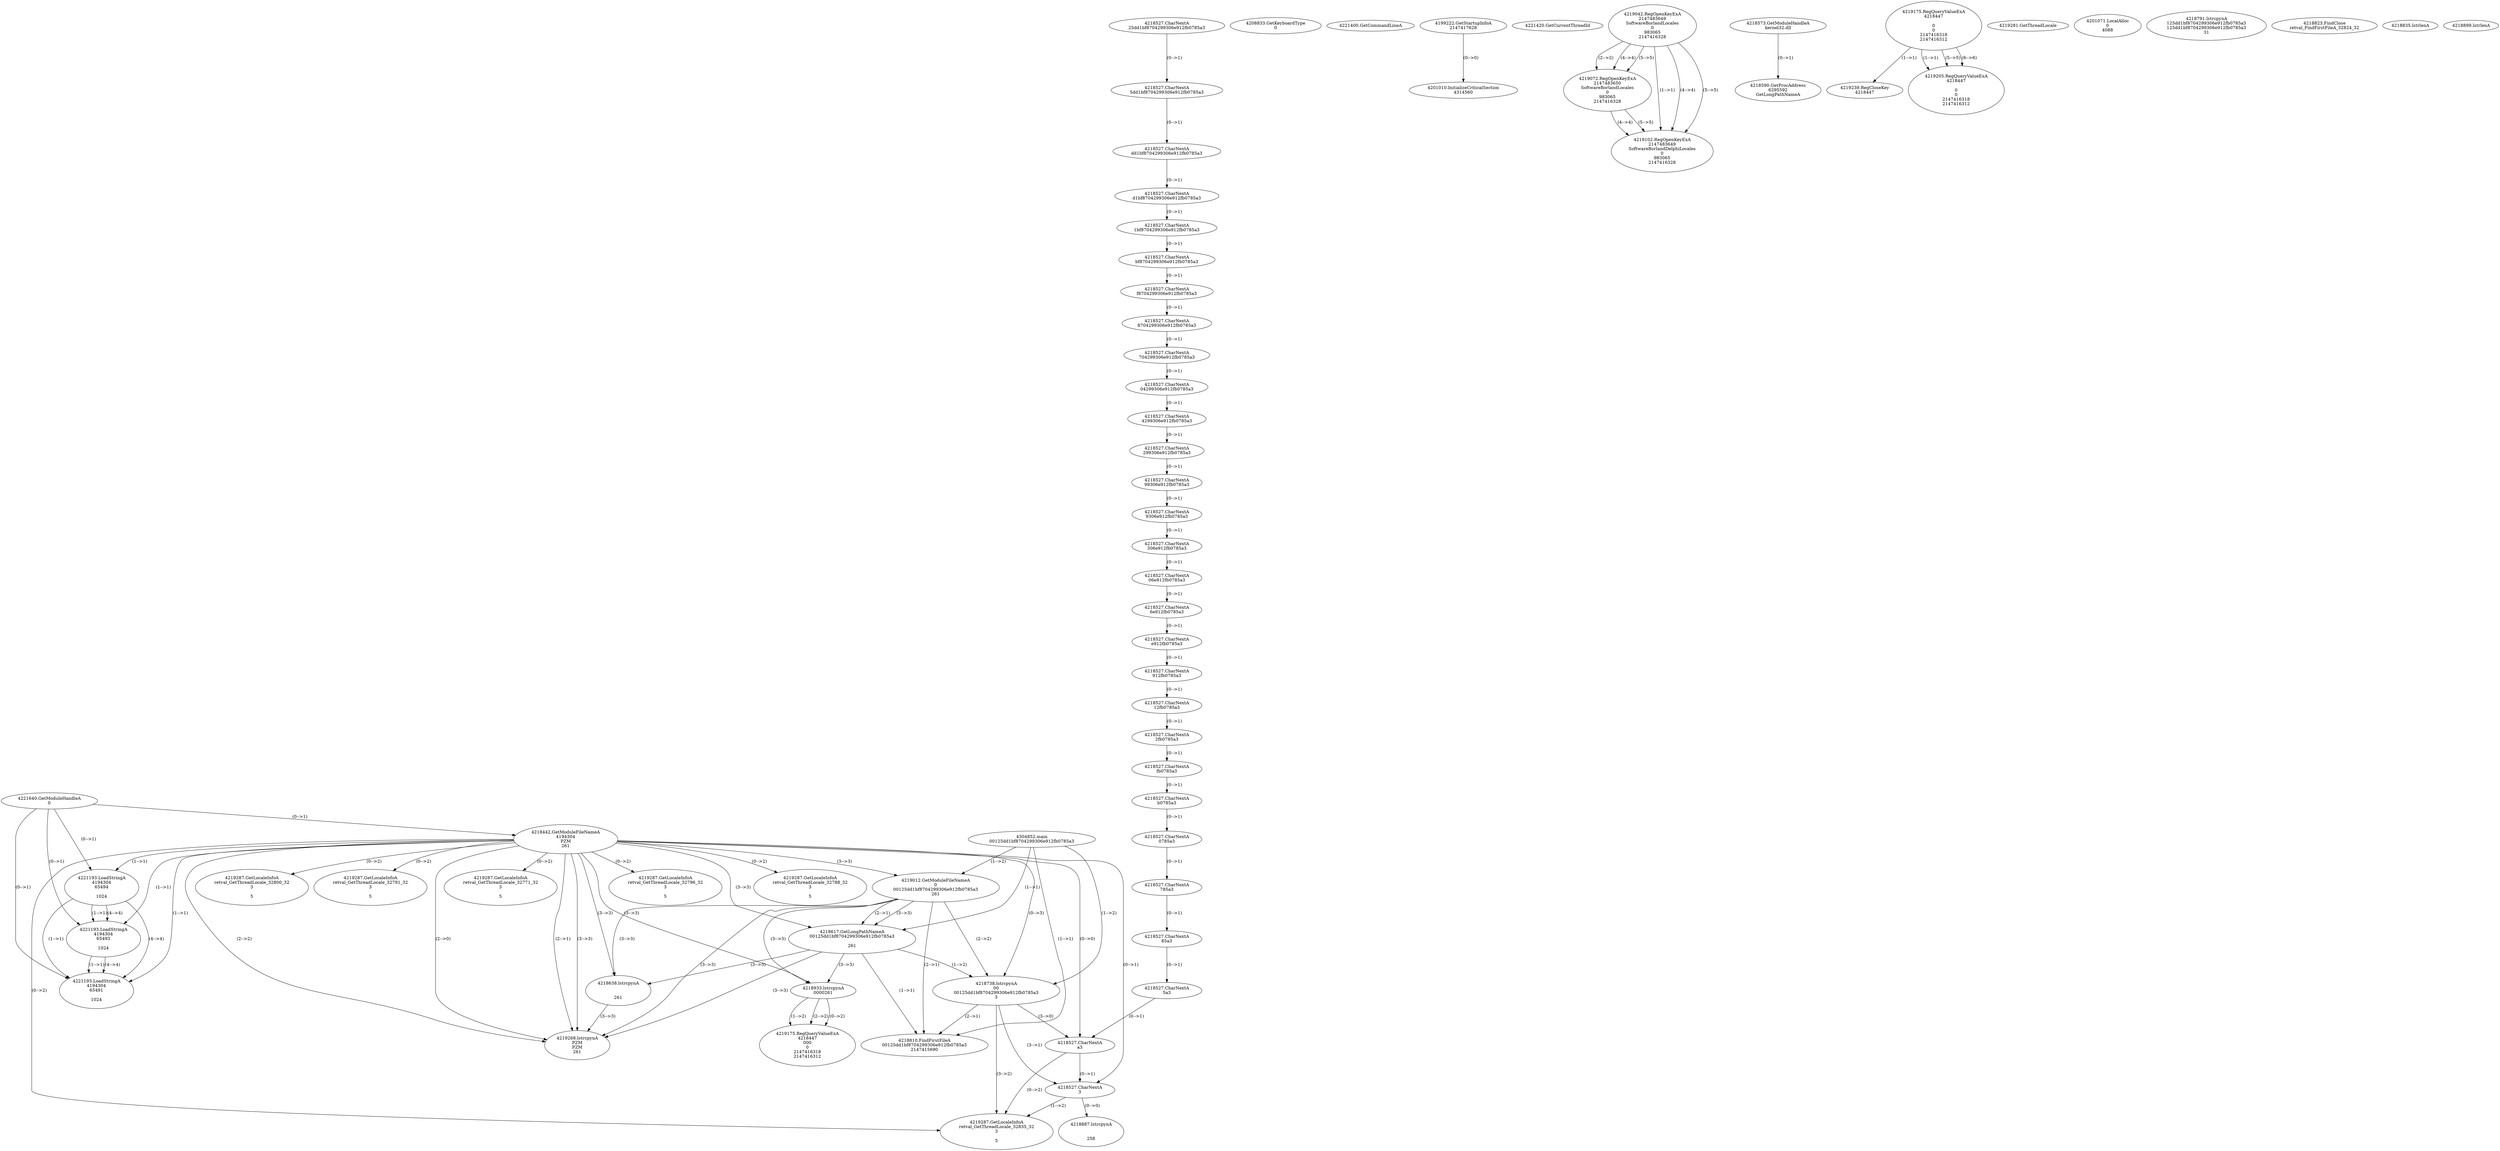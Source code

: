 // Global SCDG with merge call
digraph {
	0 [label="4304852.main
00125dd1bf8704299306e912fb0785a3"]
	1 [label="4221640.GetModuleHandleA
0"]
	2 [label="4208833.GetKeyboardType
0"]
	3 [label="4221400.GetCommandLineA
"]
	4 [label="4199222.GetStartupInfoA
2147417628"]
	5 [label="4221420.GetCurrentThreadId
"]
	6 [label="4218442.GetModuleFileNameA
4194304
PZM
261"]
	1 -> 6 [label="(0-->1)"]
	7 [label="4219012.GetModuleFileNameA
0
00125dd1bf8704299306e912fb0785a3
261"]
	0 -> 7 [label="(1-->2)"]
	6 -> 7 [label="(3-->3)"]
	8 [label="4219042.RegOpenKeyExA
2147483649
Software\Borland\Locales
0
983065
2147416328"]
	9 [label="4219072.RegOpenKeyExA
2147483650
Software\Borland\Locales
0
983065
2147416328"]
	8 -> 9 [label="(2-->2)"]
	8 -> 9 [label="(4-->4)"]
	8 -> 9 [label="(5-->5)"]
	10 [label="4218573.GetModuleHandleA
kernel32.dll"]
	11 [label="4218590.GetProcAddress
6295592
GetLongPathNameA"]
	10 -> 11 [label="(0-->1)"]
	12 [label="4218617.GetLongPathNameA
00125dd1bf8704299306e912fb0785a3

261"]
	0 -> 12 [label="(1-->1)"]
	7 -> 12 [label="(2-->1)"]
	6 -> 12 [label="(3-->3)"]
	7 -> 12 [label="(3-->3)"]
	13 [label="4218638.lstrcpynA


261"]
	6 -> 13 [label="(3-->3)"]
	7 -> 13 [label="(3-->3)"]
	12 -> 13 [label="(3-->3)"]
	14 [label="4219175.RegQueryValueExA
4218447

0
0
2147416318
2147416312"]
	15 [label="4219239.RegCloseKey
4218447"]
	14 -> 15 [label="(1-->1)"]
	16 [label="4219268.lstrcpynA
PZM
PZM
261"]
	6 -> 16 [label="(2-->1)"]
	6 -> 16 [label="(2-->2)"]
	6 -> 16 [label="(3-->3)"]
	7 -> 16 [label="(3-->3)"]
	12 -> 16 [label="(3-->3)"]
	13 -> 16 [label="(3-->3)"]
	6 -> 16 [label="(2-->0)"]
	17 [label="4219281.GetThreadLocale
"]
	18 [label="4219287.GetLocaleInfoA
retval_GetThreadLocale_32788_32
3

5"]
	6 -> 18 [label="(0-->2)"]
	19 [label="4221193.LoadStringA
4194304
65494

1024"]
	1 -> 19 [label="(0-->1)"]
	6 -> 19 [label="(1-->1)"]
	20 [label="4221193.LoadStringA
4194304
65493

1024"]
	1 -> 20 [label="(0-->1)"]
	6 -> 20 [label="(1-->1)"]
	19 -> 20 [label="(1-->1)"]
	19 -> 20 [label="(4-->4)"]
	21 [label="4221193.LoadStringA
4194304
65491

1024"]
	1 -> 21 [label="(0-->1)"]
	6 -> 21 [label="(1-->1)"]
	19 -> 21 [label="(1-->1)"]
	20 -> 21 [label="(1-->1)"]
	19 -> 21 [label="(4-->4)"]
	20 -> 21 [label="(4-->4)"]
	22 [label="4219205.RegQueryValueExA
4218447

0
0
2147416318
2147416312"]
	14 -> 22 [label="(1-->1)"]
	14 -> 22 [label="(5-->5)"]
	14 -> 22 [label="(6-->6)"]
	23 [label="4219287.GetLocaleInfoA
retval_GetThreadLocale_32800_32
3

5"]
	6 -> 23 [label="(0-->2)"]
	24 [label="4219102.RegOpenKeyExA
2147483649
Software\Borland\Delphi\Locales
0
983065
2147416328"]
	8 -> 24 [label="(1-->1)"]
	8 -> 24 [label="(4-->4)"]
	9 -> 24 [label="(4-->4)"]
	8 -> 24 [label="(5-->5)"]
	9 -> 24 [label="(5-->5)"]
	25 [label="4219287.GetLocaleInfoA
retval_GetThreadLocale_32791_32
3

5"]
	6 -> 25 [label="(0-->2)"]
	26 [label="4201010.InitializeCriticalSection
4314560"]
	4 -> 26 [label="(0-->0)"]
	27 [label="4201071.LocalAlloc
0
4088"]
	28 [label="4218738.lstrcpynA
00
00125dd1bf8704299306e912fb0785a3
3"]
	0 -> 28 [label="(1-->2)"]
	7 -> 28 [label="(2-->2)"]
	12 -> 28 [label="(1-->2)"]
	6 -> 28 [label="(0-->3)"]
	29 [label="4218527.CharNextA
25dd1bf8704299306e912fb0785a3"]
	30 [label="4218527.CharNextA
5dd1bf8704299306e912fb0785a3"]
	29 -> 30 [label="(0-->1)"]
	31 [label="4218527.CharNextA
dd1bf8704299306e912fb0785a3"]
	30 -> 31 [label="(0-->1)"]
	32 [label="4218527.CharNextA
d1bf8704299306e912fb0785a3"]
	31 -> 32 [label="(0-->1)"]
	33 [label="4218527.CharNextA
1bf8704299306e912fb0785a3"]
	32 -> 33 [label="(0-->1)"]
	34 [label="4218527.CharNextA
bf8704299306e912fb0785a3"]
	33 -> 34 [label="(0-->1)"]
	35 [label="4218527.CharNextA
f8704299306e912fb0785a3"]
	34 -> 35 [label="(0-->1)"]
	36 [label="4218527.CharNextA
8704299306e912fb0785a3"]
	35 -> 36 [label="(0-->1)"]
	37 [label="4218527.CharNextA
704299306e912fb0785a3"]
	36 -> 37 [label="(0-->1)"]
	38 [label="4218527.CharNextA
04299306e912fb0785a3"]
	37 -> 38 [label="(0-->1)"]
	39 [label="4218527.CharNextA
4299306e912fb0785a3"]
	38 -> 39 [label="(0-->1)"]
	40 [label="4218527.CharNextA
299306e912fb0785a3"]
	39 -> 40 [label="(0-->1)"]
	41 [label="4218527.CharNextA
99306e912fb0785a3"]
	40 -> 41 [label="(0-->1)"]
	42 [label="4218527.CharNextA
9306e912fb0785a3"]
	41 -> 42 [label="(0-->1)"]
	43 [label="4218527.CharNextA
306e912fb0785a3"]
	42 -> 43 [label="(0-->1)"]
	44 [label="4218527.CharNextA
06e912fb0785a3"]
	43 -> 44 [label="(0-->1)"]
	45 [label="4218527.CharNextA
6e912fb0785a3"]
	44 -> 45 [label="(0-->1)"]
	46 [label="4218527.CharNextA
e912fb0785a3"]
	45 -> 46 [label="(0-->1)"]
	47 [label="4218527.CharNextA
912fb0785a3"]
	46 -> 47 [label="(0-->1)"]
	48 [label="4218527.CharNextA
12fb0785a3"]
	47 -> 48 [label="(0-->1)"]
	49 [label="4218527.CharNextA
2fb0785a3"]
	48 -> 49 [label="(0-->1)"]
	50 [label="4218527.CharNextA
fb0785a3"]
	49 -> 50 [label="(0-->1)"]
	51 [label="4218527.CharNextA
b0785a3"]
	50 -> 51 [label="(0-->1)"]
	52 [label="4218527.CharNextA
0785a3"]
	51 -> 52 [label="(0-->1)"]
	53 [label="4218527.CharNextA
785a3"]
	52 -> 53 [label="(0-->1)"]
	54 [label="4218527.CharNextA
85a3"]
	53 -> 54 [label="(0-->1)"]
	55 [label="4218527.CharNextA
5a3"]
	54 -> 55 [label="(0-->1)"]
	56 [label="4218527.CharNextA
a3"]
	55 -> 56 [label="(0-->1)"]
	6 -> 56 [label="(0-->0)"]
	28 -> 56 [label="(3-->0)"]
	57 [label="4218527.CharNextA
3"]
	6 -> 57 [label="(0-->1)"]
	28 -> 57 [label="(3-->1)"]
	56 -> 57 [label="(0-->1)"]
	58 [label="4218791.lstrcpynA
125dd1bf8704299306e912fb0785a3
125dd1bf8704299306e912fb0785a3
31"]
	59 [label="4218810.FindFirstFileA
00125dd1bf8704299306e912fb0785a3
2147415690"]
	0 -> 59 [label="(1-->1)"]
	7 -> 59 [label="(2-->1)"]
	12 -> 59 [label="(1-->1)"]
	28 -> 59 [label="(2-->1)"]
	60 [label="4218823.FindClose
retval_FindFirstFileA_32824_32"]
	61 [label="4218835.lstrlenA
"]
	62 [label="4218887.lstrcpynA


258"]
	57 -> 62 [label="(0-->0)"]
	63 [label="4218899.lstrlenA
"]
	64 [label="4218933.lstrcpynA
00\
00\
261"]
	6 -> 64 [label="(3-->3)"]
	7 -> 64 [label="(3-->3)"]
	12 -> 64 [label="(3-->3)"]
	65 [label="4219175.RegQueryValueExA
4218447
00\
0
0
2147416318
2147416312"]
	64 -> 65 [label="(1-->2)"]
	64 -> 65 [label="(2-->2)"]
	64 -> 65 [label="(0-->2)"]
	66 [label="4219287.GetLocaleInfoA
retval_GetThreadLocale_32835_32
3

5"]
	6 -> 66 [label="(0-->2)"]
	28 -> 66 [label="(3-->2)"]
	56 -> 66 [label="(0-->2)"]
	57 -> 66 [label="(1-->2)"]
	67 [label="4219287.GetLocaleInfoA
retval_GetThreadLocale_32771_32
3

5"]
	6 -> 67 [label="(0-->2)"]
	68 [label="4219287.GetLocaleInfoA
retval_GetThreadLocale_32796_32
3

5"]
	6 -> 68 [label="(0-->2)"]
}
